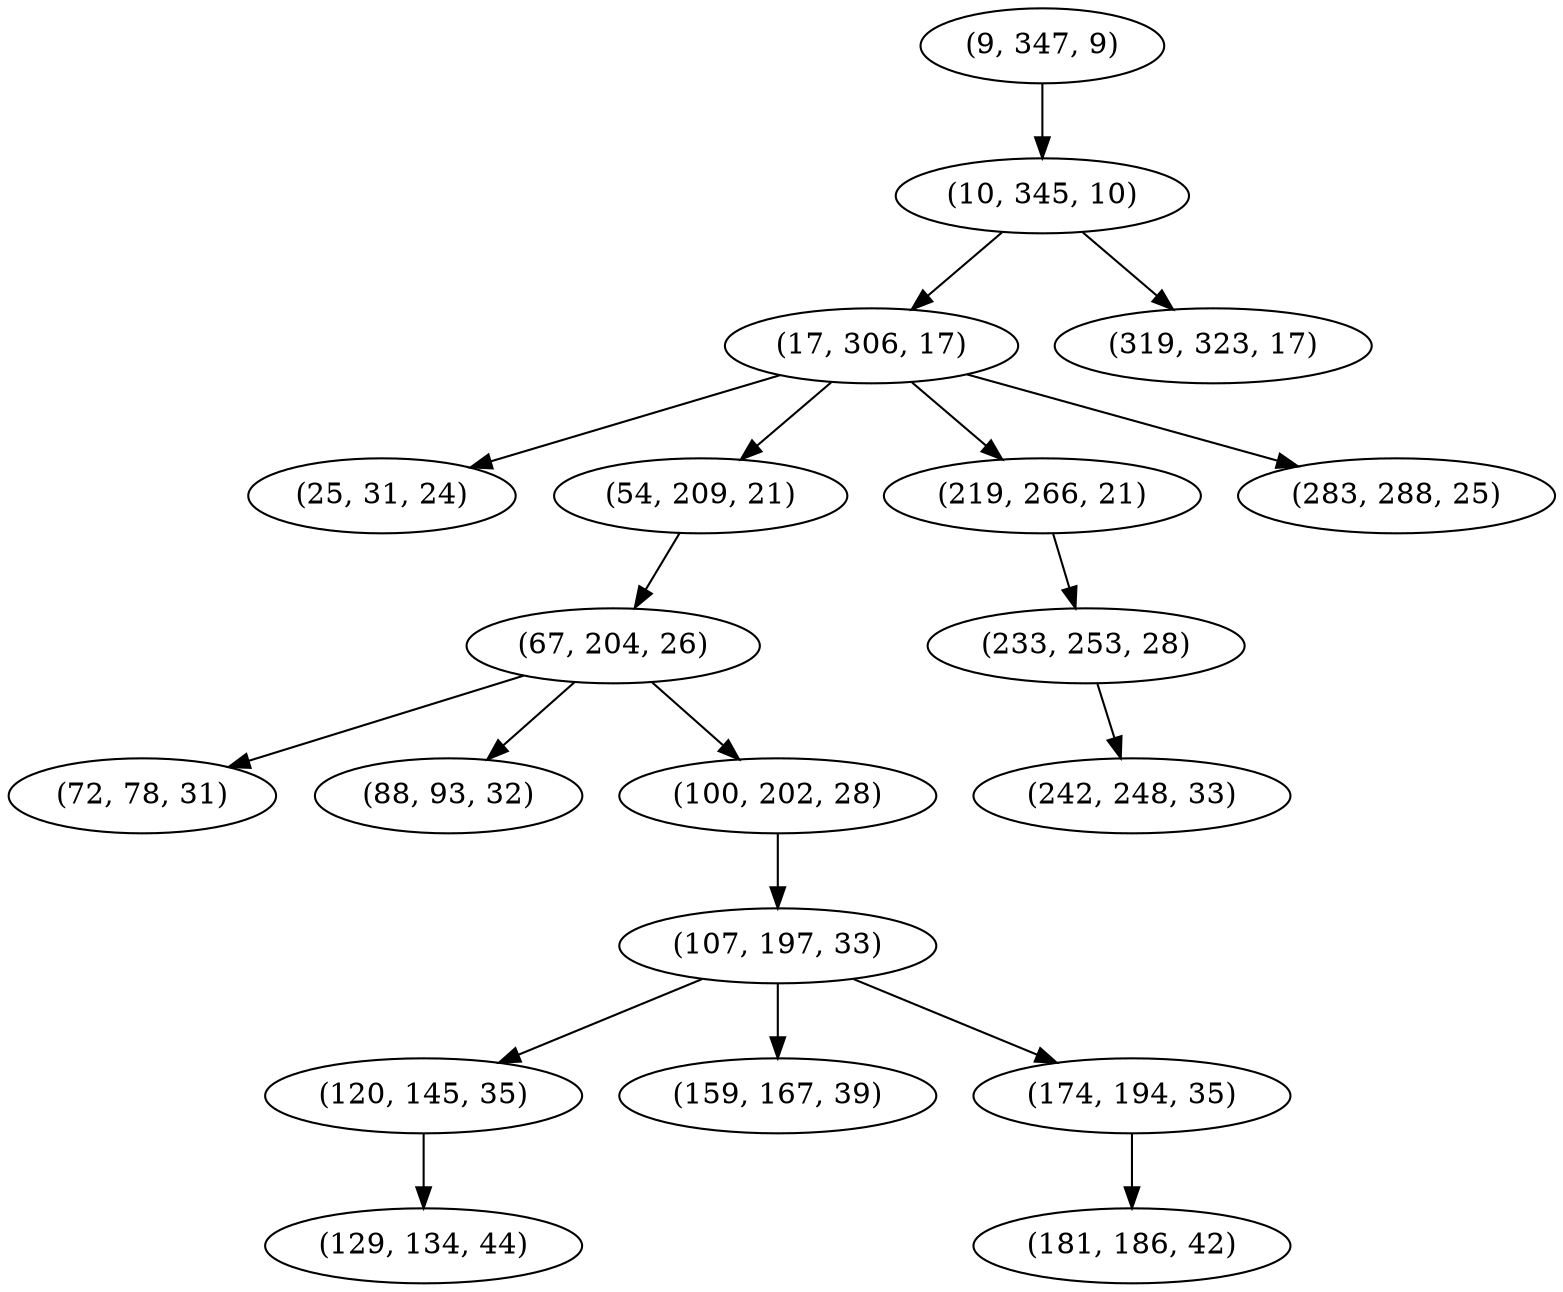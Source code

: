 digraph tree {
    "(9, 347, 9)";
    "(10, 345, 10)";
    "(17, 306, 17)";
    "(25, 31, 24)";
    "(54, 209, 21)";
    "(67, 204, 26)";
    "(72, 78, 31)";
    "(88, 93, 32)";
    "(100, 202, 28)";
    "(107, 197, 33)";
    "(120, 145, 35)";
    "(129, 134, 44)";
    "(159, 167, 39)";
    "(174, 194, 35)";
    "(181, 186, 42)";
    "(219, 266, 21)";
    "(233, 253, 28)";
    "(242, 248, 33)";
    "(283, 288, 25)";
    "(319, 323, 17)";
    "(9, 347, 9)" -> "(10, 345, 10)";
    "(10, 345, 10)" -> "(17, 306, 17)";
    "(10, 345, 10)" -> "(319, 323, 17)";
    "(17, 306, 17)" -> "(25, 31, 24)";
    "(17, 306, 17)" -> "(54, 209, 21)";
    "(17, 306, 17)" -> "(219, 266, 21)";
    "(17, 306, 17)" -> "(283, 288, 25)";
    "(54, 209, 21)" -> "(67, 204, 26)";
    "(67, 204, 26)" -> "(72, 78, 31)";
    "(67, 204, 26)" -> "(88, 93, 32)";
    "(67, 204, 26)" -> "(100, 202, 28)";
    "(100, 202, 28)" -> "(107, 197, 33)";
    "(107, 197, 33)" -> "(120, 145, 35)";
    "(107, 197, 33)" -> "(159, 167, 39)";
    "(107, 197, 33)" -> "(174, 194, 35)";
    "(120, 145, 35)" -> "(129, 134, 44)";
    "(174, 194, 35)" -> "(181, 186, 42)";
    "(219, 266, 21)" -> "(233, 253, 28)";
    "(233, 253, 28)" -> "(242, 248, 33)";
}
